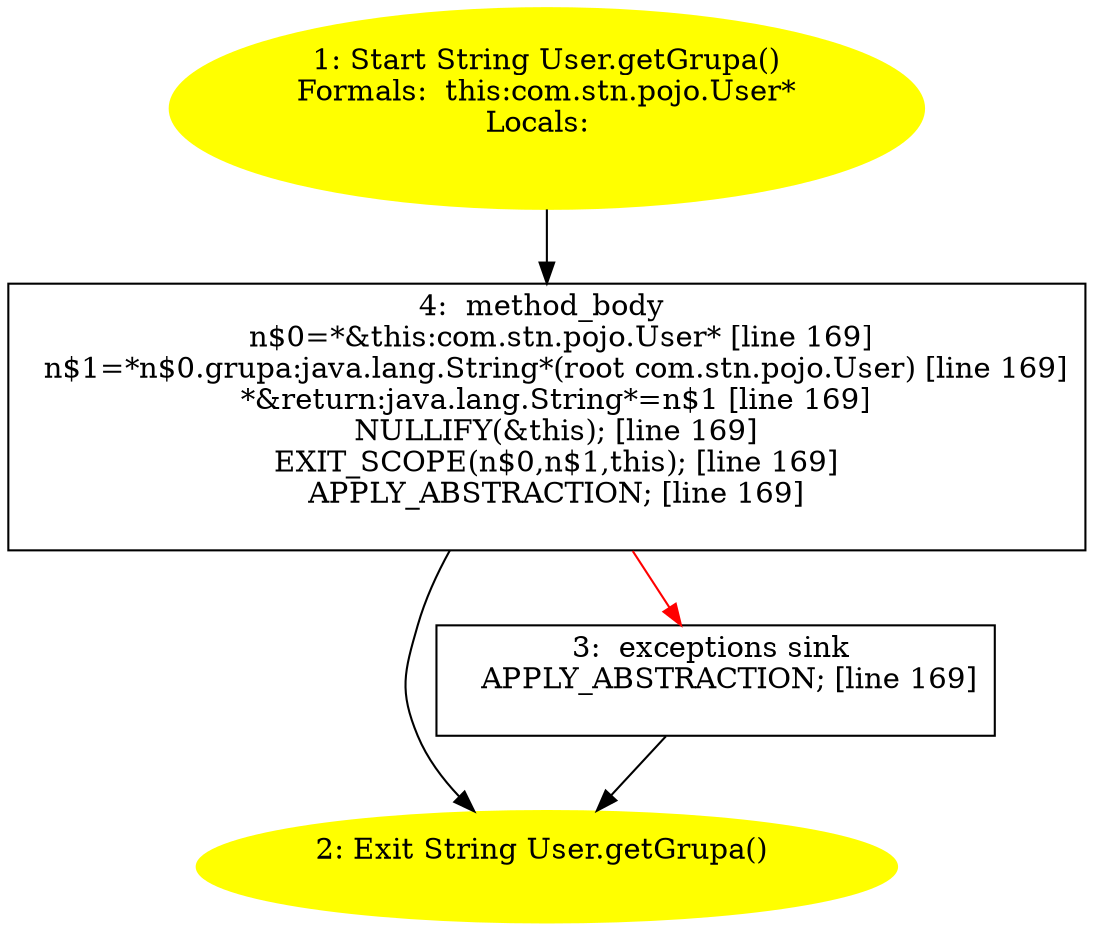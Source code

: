 /* @generated */
digraph cfg {
"com.stn.pojo.User.getGrupa():java.lang.String.9fdb8720c05ec875dfed6b28e25718c2_1" [label="1: Start String User.getGrupa()\nFormals:  this:com.stn.pojo.User*\nLocals:  \n  " color=yellow style=filled]
	

	 "com.stn.pojo.User.getGrupa():java.lang.String.9fdb8720c05ec875dfed6b28e25718c2_1" -> "com.stn.pojo.User.getGrupa():java.lang.String.9fdb8720c05ec875dfed6b28e25718c2_4" ;
"com.stn.pojo.User.getGrupa():java.lang.String.9fdb8720c05ec875dfed6b28e25718c2_2" [label="2: Exit String User.getGrupa() \n  " color=yellow style=filled]
	

"com.stn.pojo.User.getGrupa():java.lang.String.9fdb8720c05ec875dfed6b28e25718c2_3" [label="3:  exceptions sink \n   APPLY_ABSTRACTION; [line 169]\n " shape="box"]
	

	 "com.stn.pojo.User.getGrupa():java.lang.String.9fdb8720c05ec875dfed6b28e25718c2_3" -> "com.stn.pojo.User.getGrupa():java.lang.String.9fdb8720c05ec875dfed6b28e25718c2_2" ;
"com.stn.pojo.User.getGrupa():java.lang.String.9fdb8720c05ec875dfed6b28e25718c2_4" [label="4:  method_body \n   n$0=*&this:com.stn.pojo.User* [line 169]\n  n$1=*n$0.grupa:java.lang.String*(root com.stn.pojo.User) [line 169]\n  *&return:java.lang.String*=n$1 [line 169]\n  NULLIFY(&this); [line 169]\n  EXIT_SCOPE(n$0,n$1,this); [line 169]\n  APPLY_ABSTRACTION; [line 169]\n " shape="box"]
	

	 "com.stn.pojo.User.getGrupa():java.lang.String.9fdb8720c05ec875dfed6b28e25718c2_4" -> "com.stn.pojo.User.getGrupa():java.lang.String.9fdb8720c05ec875dfed6b28e25718c2_2" ;
	 "com.stn.pojo.User.getGrupa():java.lang.String.9fdb8720c05ec875dfed6b28e25718c2_4" -> "com.stn.pojo.User.getGrupa():java.lang.String.9fdb8720c05ec875dfed6b28e25718c2_3" [color="red" ];
}
